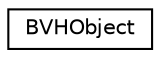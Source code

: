 digraph G
{
  edge [fontname="Helvetica",fontsize="10",labelfontname="Helvetica",labelfontsize="10"];
  node [fontname="Helvetica",fontsize="10",shape=record];
  rankdir=LR;
  Node1 [label="BVHObject",height=0.2,width=0.4,color="black", fillcolor="white", style="filled",URL="$d9/dd6/structBVHObject.html"];
}
